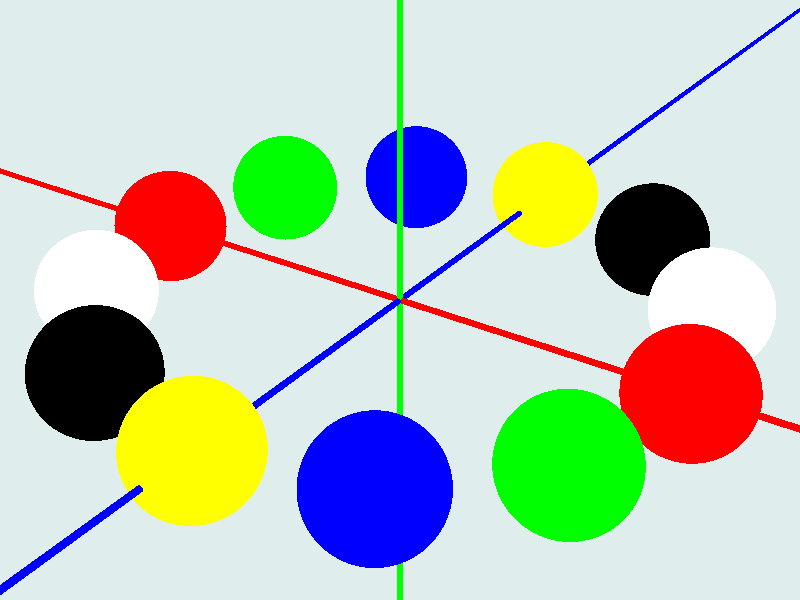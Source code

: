 #include "colors.inc"
#include "shapes.inc"
background{color LightBlue}
light_source{
  <50,100,-100> color White*1.5
  parallel
  point_at<0,0,0>
}
camera{
  location<10.0,10.0,-15.0>
  look_at<0.0,0.0,0.0>
  angle 35
}

//	X
object	{	
		Cylinder_X	
		scale	0.05	
		pigment{color	Red}
}
//	Y
object	{
		Cylinder_Y	
		scale	0.05	
		pigment{color	Green}	
}
//	Z
object	{	
		Cylinder_Z	
		scale	0.05	
		pigment{color	Blue}	
}
#declare	C	=	array[6];		
#declare	C[0]	=	Red;
#declare	C[1]	=	Green;
#declare	C[2]	=	Blue;
#declare  C[3]  = Yellow;
#declare  C[4]  = Black;
#declare  C[5]  = White;
#declare	I	=	0;
#while	(	I	<	12	)
		object	{
				Sphere	translate	<5,0,0>
				rotate	<0,30*I,0>
				pigment	{	color	C[mod(I,	6)]	}
		}
#declare I = I+1;
#end